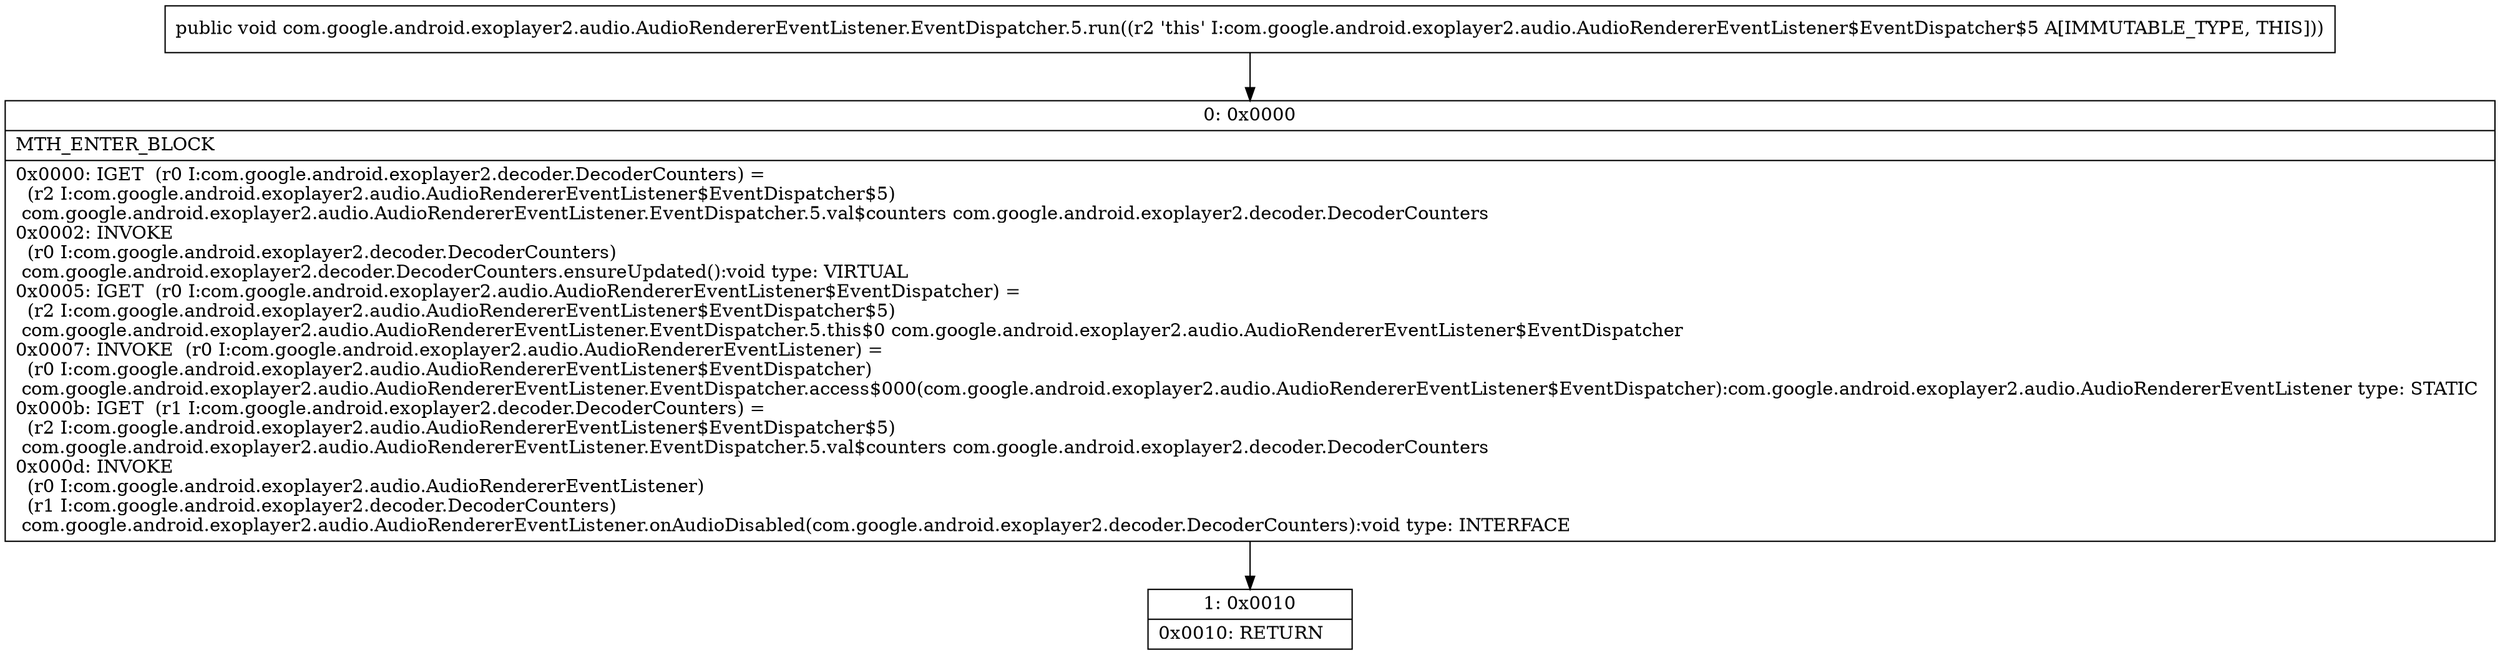 digraph "CFG forcom.google.android.exoplayer2.audio.AudioRendererEventListener.EventDispatcher.5.run()V" {
Node_0 [shape=record,label="{0\:\ 0x0000|MTH_ENTER_BLOCK\l|0x0000: IGET  (r0 I:com.google.android.exoplayer2.decoder.DecoderCounters) = \l  (r2 I:com.google.android.exoplayer2.audio.AudioRendererEventListener$EventDispatcher$5)\l com.google.android.exoplayer2.audio.AudioRendererEventListener.EventDispatcher.5.val$counters com.google.android.exoplayer2.decoder.DecoderCounters \l0x0002: INVOKE  \l  (r0 I:com.google.android.exoplayer2.decoder.DecoderCounters)\l com.google.android.exoplayer2.decoder.DecoderCounters.ensureUpdated():void type: VIRTUAL \l0x0005: IGET  (r0 I:com.google.android.exoplayer2.audio.AudioRendererEventListener$EventDispatcher) = \l  (r2 I:com.google.android.exoplayer2.audio.AudioRendererEventListener$EventDispatcher$5)\l com.google.android.exoplayer2.audio.AudioRendererEventListener.EventDispatcher.5.this$0 com.google.android.exoplayer2.audio.AudioRendererEventListener$EventDispatcher \l0x0007: INVOKE  (r0 I:com.google.android.exoplayer2.audio.AudioRendererEventListener) = \l  (r0 I:com.google.android.exoplayer2.audio.AudioRendererEventListener$EventDispatcher)\l com.google.android.exoplayer2.audio.AudioRendererEventListener.EventDispatcher.access$000(com.google.android.exoplayer2.audio.AudioRendererEventListener$EventDispatcher):com.google.android.exoplayer2.audio.AudioRendererEventListener type: STATIC \l0x000b: IGET  (r1 I:com.google.android.exoplayer2.decoder.DecoderCounters) = \l  (r2 I:com.google.android.exoplayer2.audio.AudioRendererEventListener$EventDispatcher$5)\l com.google.android.exoplayer2.audio.AudioRendererEventListener.EventDispatcher.5.val$counters com.google.android.exoplayer2.decoder.DecoderCounters \l0x000d: INVOKE  \l  (r0 I:com.google.android.exoplayer2.audio.AudioRendererEventListener)\l  (r1 I:com.google.android.exoplayer2.decoder.DecoderCounters)\l com.google.android.exoplayer2.audio.AudioRendererEventListener.onAudioDisabled(com.google.android.exoplayer2.decoder.DecoderCounters):void type: INTERFACE \l}"];
Node_1 [shape=record,label="{1\:\ 0x0010|0x0010: RETURN   \l}"];
MethodNode[shape=record,label="{public void com.google.android.exoplayer2.audio.AudioRendererEventListener.EventDispatcher.5.run((r2 'this' I:com.google.android.exoplayer2.audio.AudioRendererEventListener$EventDispatcher$5 A[IMMUTABLE_TYPE, THIS])) }"];
MethodNode -> Node_0;
Node_0 -> Node_1;
}

